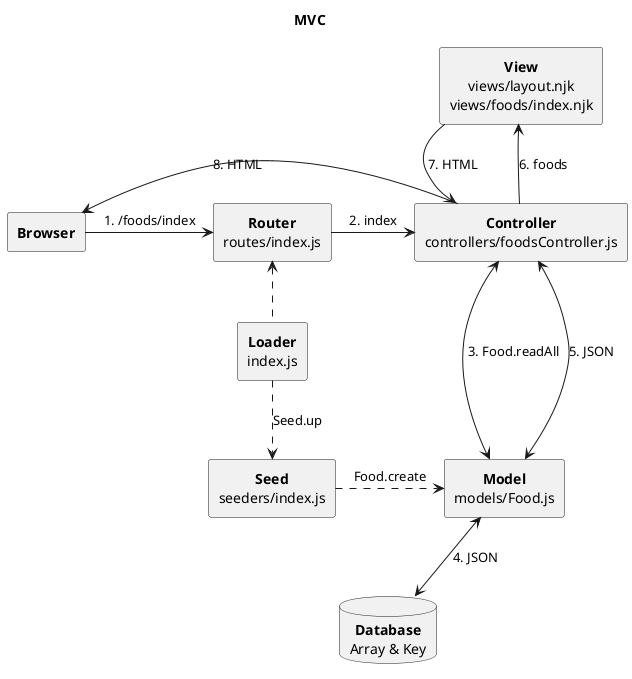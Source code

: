 @startuml
title MVC
hide footbox
skinparam monochrome true
skinparam defaultTextAlignment center

rectangle Browser [
  <b>Browser
]
rectangle Loader [
  <b>Loader
  index.js
]
rectangle Router [
  <b>Router
  routes/index.js
]
rectangle Controller [
  <b>Controller
  controllers/foodsController.js
]
rectangle Model [
  <b>Model
  models/Food.js
]
rectangle Seed [
  <b>Seed
  seeders/index.js
]
rectangle View [
  <b>View
  views/layout.njk
  views/foods/index.njk
]
database Database [
  <b>Database
  Array & Key
]

Browser -> Router: 1. /foods/index
Router -right-> Controller: 2. index
Controller <-down-> Model: 3. Food.readAll
Controller <-down-> Model: 5. JSON
Model <-down-> Database: 4. JSON
View -down-> Controller: 7. HTML
Controller -up-> View: 6. foods
Controller -left-> Browser : 8. HTML
Loader .up.> Router
Loader .down.> Seed: Seed.up
Seed .right.> Model: Food.create
View -[hidden]- Controller
Controller -left[hidden]- Browser
Seed -right[hidden]- Model
Seed -down[hidden]- Database

@enduml

